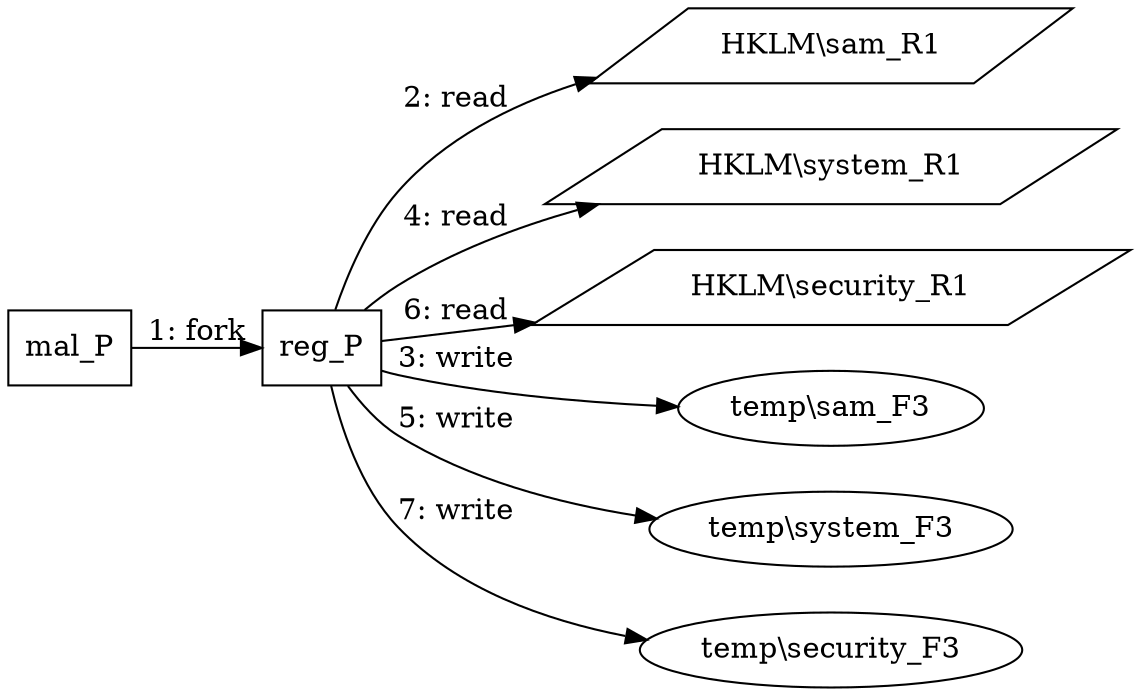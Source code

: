 digraph "T1003.002" {
rankdir="LR"
size="9"
fixedsize="false"
splines="true"
nodesep=0.3
ranksep=0
fontsize=10
overlap="scalexy"
engine= "neato"
	"mal_P" [node_type=Process shape=box]
	"reg_P" [node_type=Process shape=box]
	"HKLM\\sam_R1" [node_type=Registry shape=parallelogram]
	"HKLM\\system_R1" [node_type=Registry shape=parallelogram]
	"HKLM\\security_R1" [node_type=Registry shape=parallelogram]
	"temp\\sam_F3" [node_type=File shape=ellipse]
	"temp\\system_F3" [node_type=File shape=ellipse]
	"temp\\security_F3" [node_type=File shape=ellipse]
	"mal_P" -> "reg_P" [label="1: fork"]
	"reg_P" -> "HKLM\\sam_R1" [label="2: read"]
	"reg_P" -> "temp\\sam_F3" [label="3: write"]
	"reg_P" -> "HKLM\\system_R1" [label="4: read"]
	"reg_P" -> "temp\\system_F3" [label="5: write"]
	"reg_P" -> "HKLM\\security_R1" [label="6: read"]
	"reg_P" -> "temp\\security_F3" [label="7: write"]
}
